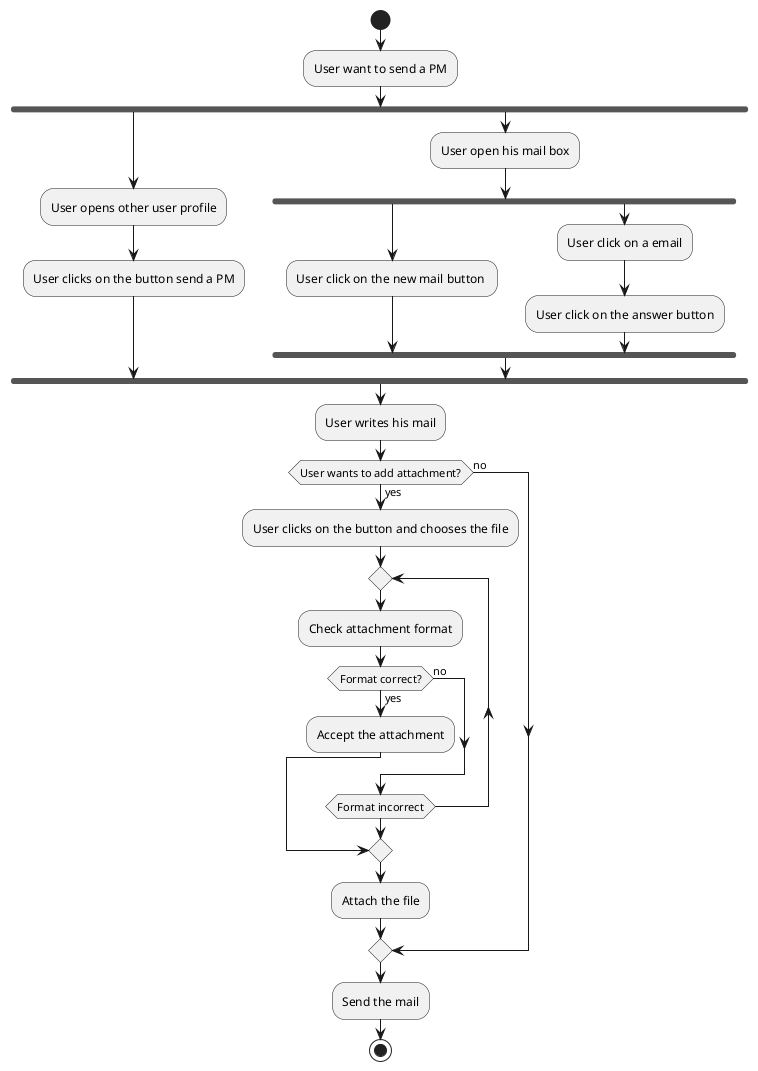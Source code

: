 @startuml
'https://plantuml.com/activity-diagram-beta

start
:User want to send a PM;
fork
    :User opens other user profile;
    :User clicks on the button send a PM;
fork again
    :User open his mail box;
    fork
    :User click on the new mail button ;
    fork again
    :User click on a email;
    :User click on the answer button;
    end fork
end fork
:User writes his mail;

if (User wants to add attachment?) then (no)

else (yes)
  :User clicks on the button and chooses the file;
  repeat
    :Check attachment format;
    if (Format correct?) then (yes)
      :Accept the attachment;
      break
    else (no)

    endif
  repeat while (Format incorrect)
  :Attach the file;
endif

:Send the mail;
stop
@enduml
